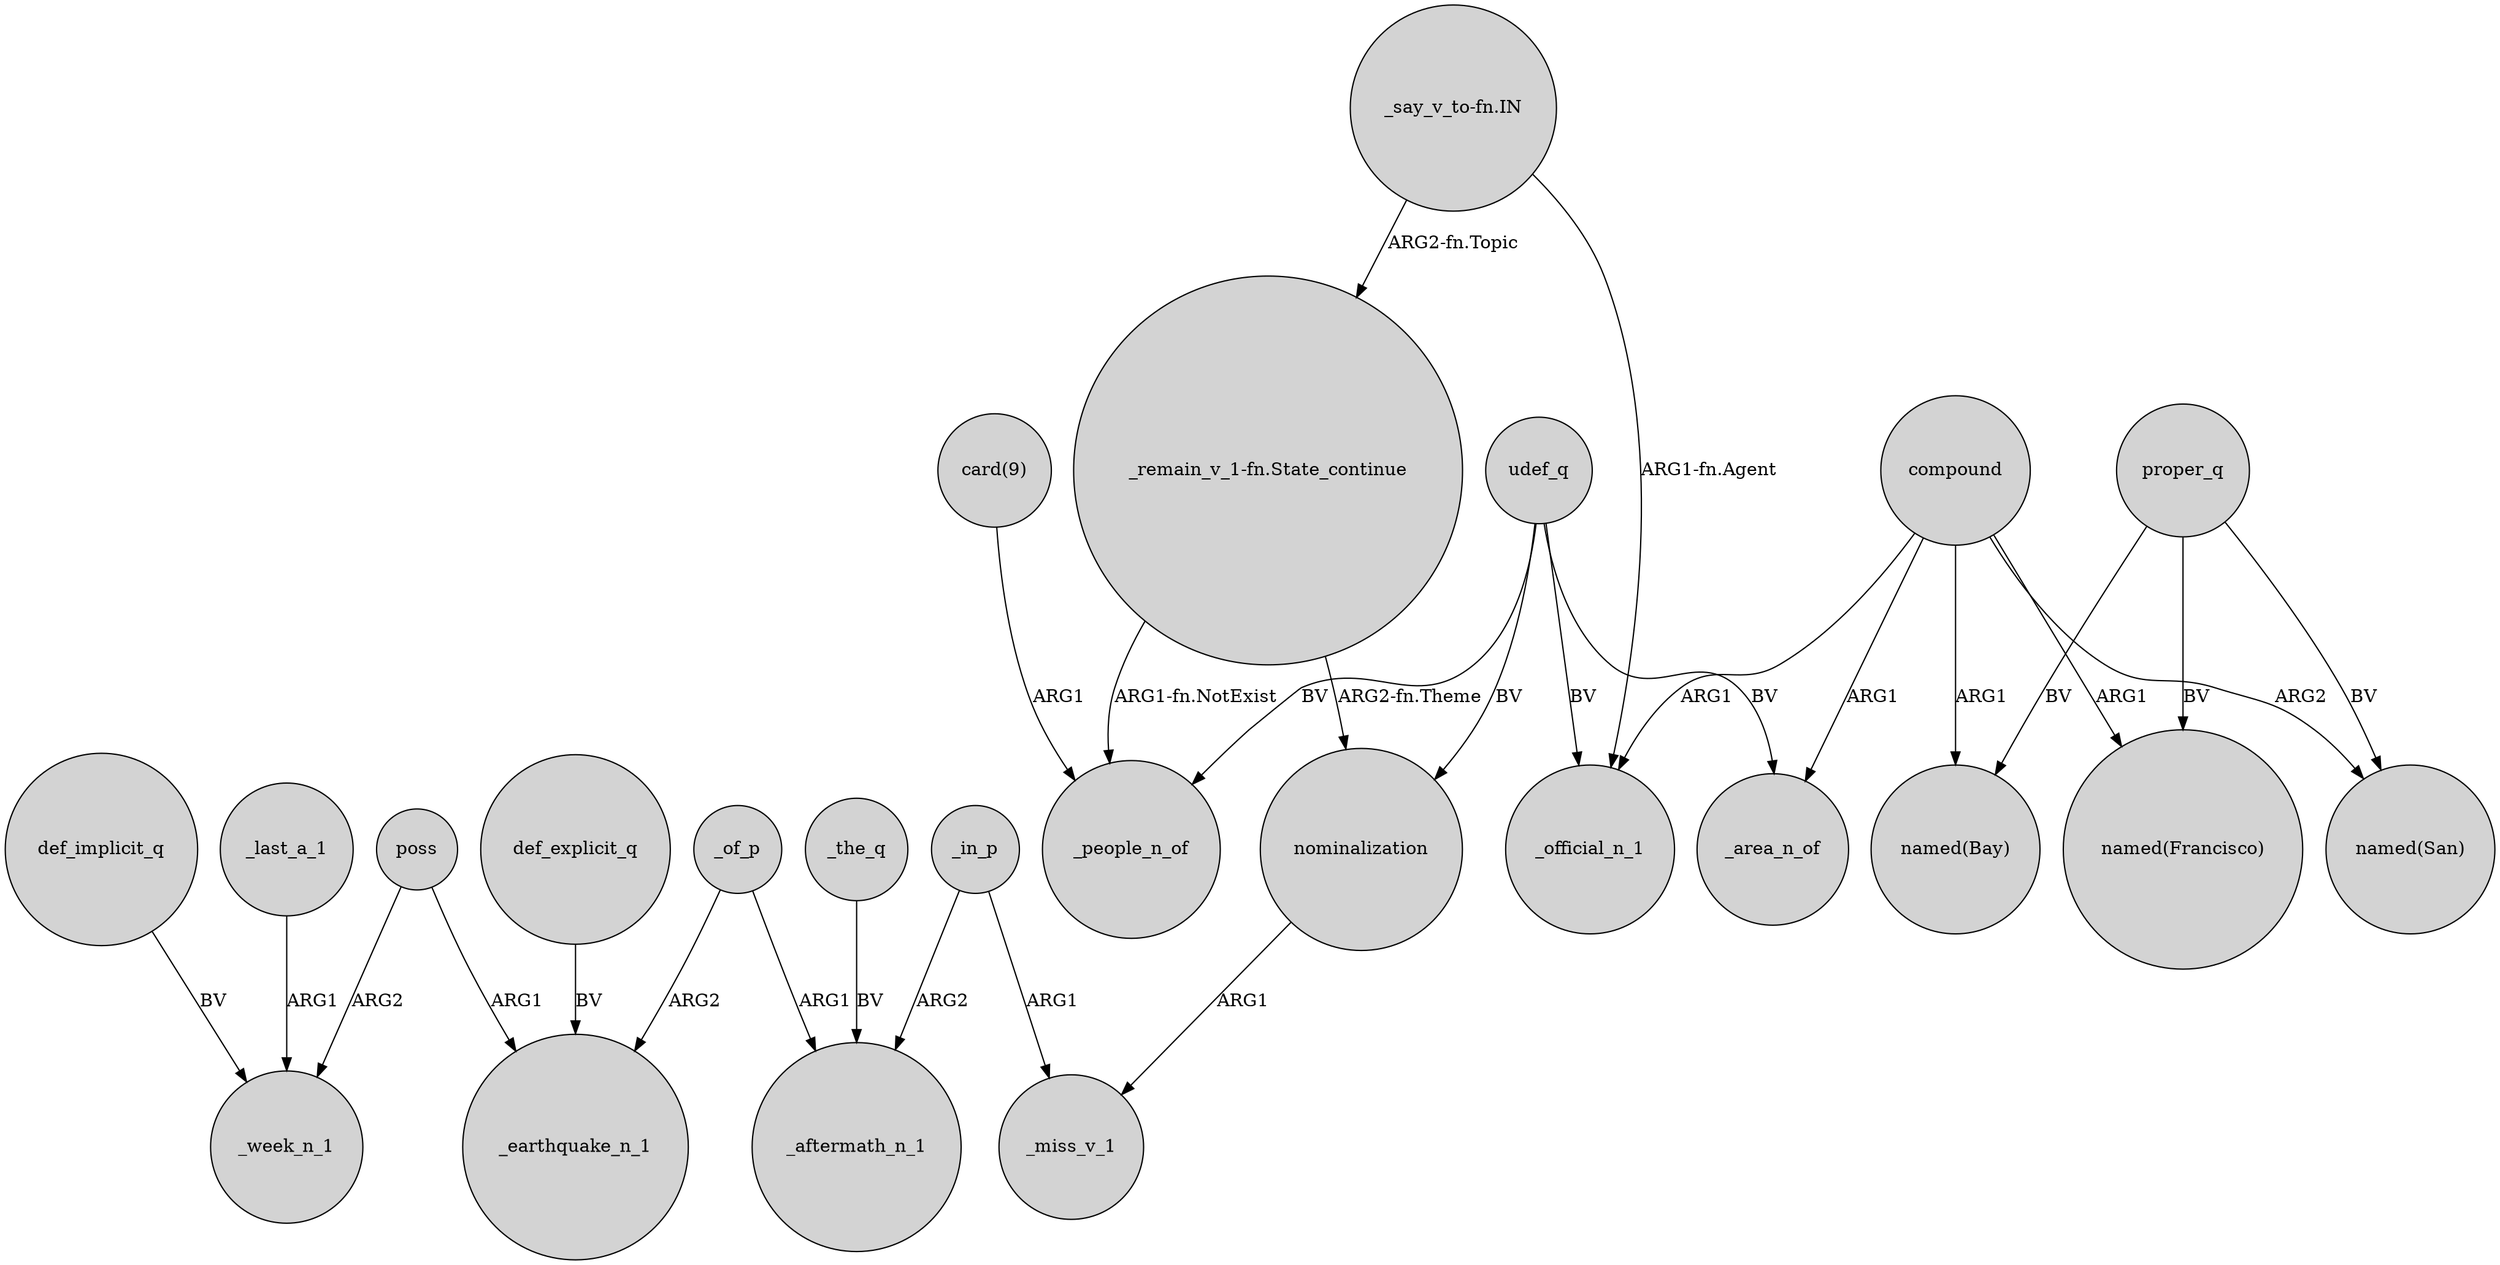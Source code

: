 digraph {
	node [shape=circle style=filled]
	def_explicit_q -> _earthquake_n_1 [label=BV]
	def_implicit_q -> _week_n_1 [label=BV]
	proper_q -> "named(Bay)" [label=BV]
	proper_q -> "named(Francisco)" [label=BV]
	compound -> "named(San)" [label=ARG2]
	"_say_v_to-fn.IN" -> "_remain_v_1-fn.State_continue" [label="ARG2-fn.Topic"]
	"_say_v_to-fn.IN" -> _official_n_1 [label="ARG1-fn.Agent"]
	poss -> _earthquake_n_1 [label=ARG1]
	_in_p -> _aftermath_n_1 [label=ARG2]
	"card(9)" -> _people_n_of [label=ARG1]
	nominalization -> _miss_v_1 [label=ARG1]
	poss -> _week_n_1 [label=ARG2]
	_in_p -> _miss_v_1 [label=ARG1]
	udef_q -> _people_n_of [label=BV]
	_the_q -> _aftermath_n_1 [label=BV]
	udef_q -> _official_n_1 [label=BV]
	"_remain_v_1-fn.State_continue" -> _people_n_of [label="ARG1-fn.NotExist"]
	_of_p -> _aftermath_n_1 [label=ARG1]
	_last_a_1 -> _week_n_1 [label=ARG1]
	compound -> "named(Francisco)" [label=ARG1]
	_of_p -> _earthquake_n_1 [label=ARG2]
	udef_q -> nominalization [label=BV]
	compound -> _official_n_1 [label=ARG1]
	compound -> "named(Bay)" [label=ARG1]
	proper_q -> "named(San)" [label=BV]
	udef_q -> _area_n_of [label=BV]
	compound -> _area_n_of [label=ARG1]
	"_remain_v_1-fn.State_continue" -> nominalization [label="ARG2-fn.Theme"]
}
